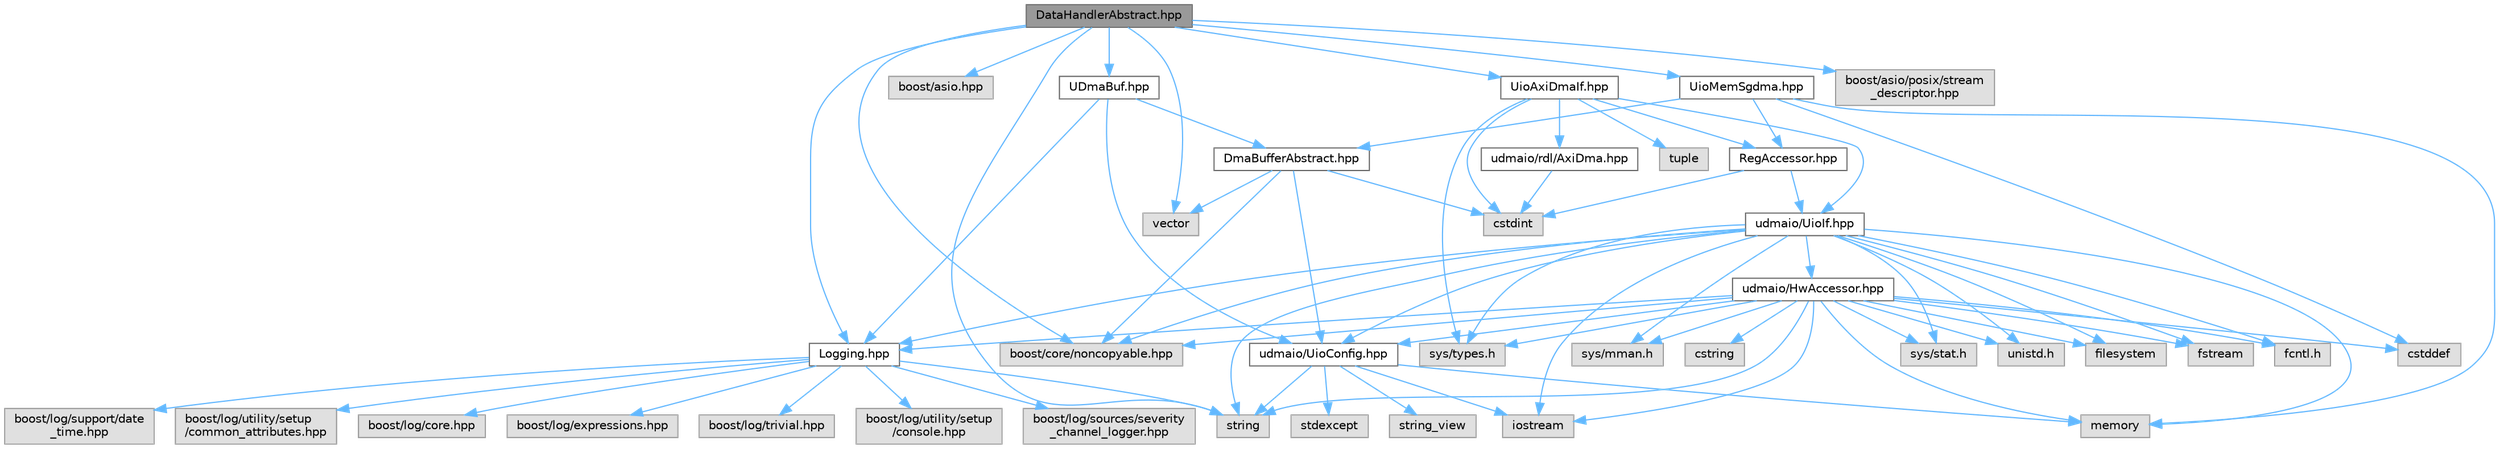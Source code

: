 digraph "DataHandlerAbstract.hpp"
{
 // INTERACTIVE_SVG=YES
 // LATEX_PDF_SIZE
  bgcolor="transparent";
  edge [fontname=Helvetica,fontsize=10,labelfontname=Helvetica,labelfontsize=10];
  node [fontname=Helvetica,fontsize=10,shape=box,height=0.2,width=0.4];
  Node1 [label="DataHandlerAbstract.hpp",height=0.2,width=0.4,color="gray40", fillcolor="grey60", style="filled", fontcolor="black",tooltip=" "];
  Node1 -> Node2 [color="steelblue1",style="solid"];
  Node2 [label="string",height=0.2,width=0.4,color="grey60", fillcolor="#E0E0E0", style="filled",tooltip=" "];
  Node1 -> Node3 [color="steelblue1",style="solid"];
  Node3 [label="vector",height=0.2,width=0.4,color="grey60", fillcolor="#E0E0E0", style="filled",tooltip=" "];
  Node1 -> Node4 [color="steelblue1",style="solid"];
  Node4 [label="boost/asio.hpp",height=0.2,width=0.4,color="grey60", fillcolor="#E0E0E0", style="filled",tooltip=" "];
  Node1 -> Node5 [color="steelblue1",style="solid"];
  Node5 [label="boost/core/noncopyable.hpp",height=0.2,width=0.4,color="grey60", fillcolor="#E0E0E0", style="filled",tooltip=" "];
  Node1 -> Node6 [color="steelblue1",style="solid"];
  Node6 [label="Logging.hpp",height=0.2,width=0.4,color="grey40", fillcolor="white", style="filled",URL="$_logging_8hpp.html",tooltip=" "];
  Node6 -> Node2 [color="steelblue1",style="solid"];
  Node6 -> Node7 [color="steelblue1",style="solid"];
  Node7 [label="boost/log/core.hpp",height=0.2,width=0.4,color="grey60", fillcolor="#E0E0E0", style="filled",tooltip=" "];
  Node6 -> Node8 [color="steelblue1",style="solid"];
  Node8 [label="boost/log/expressions.hpp",height=0.2,width=0.4,color="grey60", fillcolor="#E0E0E0", style="filled",tooltip=" "];
  Node6 -> Node9 [color="steelblue1",style="solid"];
  Node9 [label="boost/log/trivial.hpp",height=0.2,width=0.4,color="grey60", fillcolor="#E0E0E0", style="filled",tooltip=" "];
  Node6 -> Node10 [color="steelblue1",style="solid"];
  Node10 [label="boost/log/utility/setup\l/console.hpp",height=0.2,width=0.4,color="grey60", fillcolor="#E0E0E0", style="filled",tooltip=" "];
  Node6 -> Node11 [color="steelblue1",style="solid"];
  Node11 [label="boost/log/sources/severity\l_channel_logger.hpp",height=0.2,width=0.4,color="grey60", fillcolor="#E0E0E0", style="filled",tooltip=" "];
  Node6 -> Node12 [color="steelblue1",style="solid"];
  Node12 [label="boost/log/support/date\l_time.hpp",height=0.2,width=0.4,color="grey60", fillcolor="#E0E0E0", style="filled",tooltip=" "];
  Node6 -> Node13 [color="steelblue1",style="solid"];
  Node13 [label="boost/log/utility/setup\l/common_attributes.hpp",height=0.2,width=0.4,color="grey60", fillcolor="#E0E0E0", style="filled",tooltip=" "];
  Node1 -> Node14 [color="steelblue1",style="solid"];
  Node14 [label="UDmaBuf.hpp",height=0.2,width=0.4,color="grey40", fillcolor="white", style="filled",URL="$_u_dma_buf_8hpp.html",tooltip=" "];
  Node14 -> Node15 [color="steelblue1",style="solid"];
  Node15 [label="DmaBufferAbstract.hpp",height=0.2,width=0.4,color="grey40", fillcolor="white", style="filled",URL="$_dma_buffer_abstract_8hpp.html",tooltip=" "];
  Node15 -> Node16 [color="steelblue1",style="solid"];
  Node16 [label="cstdint",height=0.2,width=0.4,color="grey60", fillcolor="#E0E0E0", style="filled",tooltip=" "];
  Node15 -> Node3 [color="steelblue1",style="solid"];
  Node15 -> Node5 [color="steelblue1",style="solid"];
  Node15 -> Node17 [color="steelblue1",style="solid"];
  Node17 [label="udmaio/UioConfig.hpp",height=0.2,width=0.4,color="grey40", fillcolor="white", style="filled",URL="$_uio_config_8hpp.html",tooltip=" "];
  Node17 -> Node18 [color="steelblue1",style="solid"];
  Node18 [label="iostream",height=0.2,width=0.4,color="grey60", fillcolor="#E0E0E0", style="filled",tooltip=" "];
  Node17 -> Node19 [color="steelblue1",style="solid"];
  Node19 [label="memory",height=0.2,width=0.4,color="grey60", fillcolor="#E0E0E0", style="filled",tooltip=" "];
  Node17 -> Node20 [color="steelblue1",style="solid"];
  Node20 [label="stdexcept",height=0.2,width=0.4,color="grey60", fillcolor="#E0E0E0", style="filled",tooltip=" "];
  Node17 -> Node2 [color="steelblue1",style="solid"];
  Node17 -> Node21 [color="steelblue1",style="solid"];
  Node21 [label="string_view",height=0.2,width=0.4,color="grey60", fillcolor="#E0E0E0", style="filled",tooltip=" "];
  Node14 -> Node6 [color="steelblue1",style="solid"];
  Node14 -> Node17 [color="steelblue1",style="solid"];
  Node1 -> Node22 [color="steelblue1",style="solid"];
  Node22 [label="UioAxiDmaIf.hpp",height=0.2,width=0.4,color="grey40", fillcolor="white", style="filled",URL="$_uio_axi_dma_if_8hpp.html",tooltip=" "];
  Node22 -> Node16 [color="steelblue1",style="solid"];
  Node22 -> Node23 [color="steelblue1",style="solid"];
  Node23 [label="tuple",height=0.2,width=0.4,color="grey60", fillcolor="#E0E0E0", style="filled",tooltip=" "];
  Node22 -> Node24 [color="steelblue1",style="solid"];
  Node24 [label="sys/types.h",height=0.2,width=0.4,color="grey60", fillcolor="#E0E0E0", style="filled",tooltip=" "];
  Node22 -> Node25 [color="steelblue1",style="solid"];
  Node25 [label="RegAccessor.hpp",height=0.2,width=0.4,color="grey40", fillcolor="white", style="filled",URL="$_reg_accessor_8hpp.html",tooltip=" "];
  Node25 -> Node16 [color="steelblue1",style="solid"];
  Node25 -> Node26 [color="steelblue1",style="solid"];
  Node26 [label="udmaio/UioIf.hpp",height=0.2,width=0.4,color="grey40", fillcolor="white", style="filled",URL="$_uio_if_8hpp.html",tooltip=" "];
  Node26 -> Node27 [color="steelblue1",style="solid"];
  Node27 [label="filesystem",height=0.2,width=0.4,color="grey60", fillcolor="#E0E0E0", style="filled",tooltip=" "];
  Node26 -> Node28 [color="steelblue1",style="solid"];
  Node28 [label="fstream",height=0.2,width=0.4,color="grey60", fillcolor="#E0E0E0", style="filled",tooltip=" "];
  Node26 -> Node18 [color="steelblue1",style="solid"];
  Node26 -> Node19 [color="steelblue1",style="solid"];
  Node26 -> Node2 [color="steelblue1",style="solid"];
  Node26 -> Node5 [color="steelblue1",style="solid"];
  Node26 -> Node29 [color="steelblue1",style="solid"];
  Node29 [label="fcntl.h",height=0.2,width=0.4,color="grey60", fillcolor="#E0E0E0", style="filled",tooltip=" "];
  Node26 -> Node30 [color="steelblue1",style="solid"];
  Node30 [label="sys/mman.h",height=0.2,width=0.4,color="grey60", fillcolor="#E0E0E0", style="filled",tooltip=" "];
  Node26 -> Node31 [color="steelblue1",style="solid"];
  Node31 [label="sys/stat.h",height=0.2,width=0.4,color="grey60", fillcolor="#E0E0E0", style="filled",tooltip=" "];
  Node26 -> Node24 [color="steelblue1",style="solid"];
  Node26 -> Node32 [color="steelblue1",style="solid"];
  Node32 [label="unistd.h",height=0.2,width=0.4,color="grey60", fillcolor="#E0E0E0", style="filled",tooltip=" "];
  Node26 -> Node33 [color="steelblue1",style="solid"];
  Node33 [label="udmaio/HwAccessor.hpp",height=0.2,width=0.4,color="grey40", fillcolor="white", style="filled",URL="$_hw_accessor_8hpp.html",tooltip=" "];
  Node33 -> Node34 [color="steelblue1",style="solid"];
  Node34 [label="cstddef",height=0.2,width=0.4,color="grey60", fillcolor="#E0E0E0", style="filled",tooltip=" "];
  Node33 -> Node35 [color="steelblue1",style="solid"];
  Node35 [label="cstring",height=0.2,width=0.4,color="grey60", fillcolor="#E0E0E0", style="filled",tooltip=" "];
  Node33 -> Node27 [color="steelblue1",style="solid"];
  Node33 -> Node28 [color="steelblue1",style="solid"];
  Node33 -> Node18 [color="steelblue1",style="solid"];
  Node33 -> Node19 [color="steelblue1",style="solid"];
  Node33 -> Node2 [color="steelblue1",style="solid"];
  Node33 -> Node5 [color="steelblue1",style="solid"];
  Node33 -> Node29 [color="steelblue1",style="solid"];
  Node33 -> Node30 [color="steelblue1",style="solid"];
  Node33 -> Node31 [color="steelblue1",style="solid"];
  Node33 -> Node24 [color="steelblue1",style="solid"];
  Node33 -> Node32 [color="steelblue1",style="solid"];
  Node33 -> Node6 [color="steelblue1",style="solid"];
  Node33 -> Node17 [color="steelblue1",style="solid"];
  Node26 -> Node6 [color="steelblue1",style="solid"];
  Node26 -> Node17 [color="steelblue1",style="solid"];
  Node22 -> Node26 [color="steelblue1",style="solid"];
  Node22 -> Node36 [color="steelblue1",style="solid"];
  Node36 [label="udmaio/rdl/AxiDma.hpp",height=0.2,width=0.4,color="grey40", fillcolor="white", style="filled",URL="$_axi_dma_8hpp.html",tooltip=" "];
  Node36 -> Node16 [color="steelblue1",style="solid"];
  Node1 -> Node37 [color="steelblue1",style="solid"];
  Node37 [label="UioMemSgdma.hpp",height=0.2,width=0.4,color="grey40", fillcolor="white", style="filled",URL="$_uio_mem_sgdma_8hpp.html",tooltip=" "];
  Node37 -> Node34 [color="steelblue1",style="solid"];
  Node37 -> Node19 [color="steelblue1",style="solid"];
  Node37 -> Node15 [color="steelblue1",style="solid"];
  Node37 -> Node25 [color="steelblue1",style="solid"];
  Node1 -> Node38 [color="steelblue1",style="solid"];
  Node38 [label="boost/asio/posix/stream\l_descriptor.hpp",height=0.2,width=0.4,color="grey60", fillcolor="#E0E0E0", style="filled",tooltip=" "];
}
